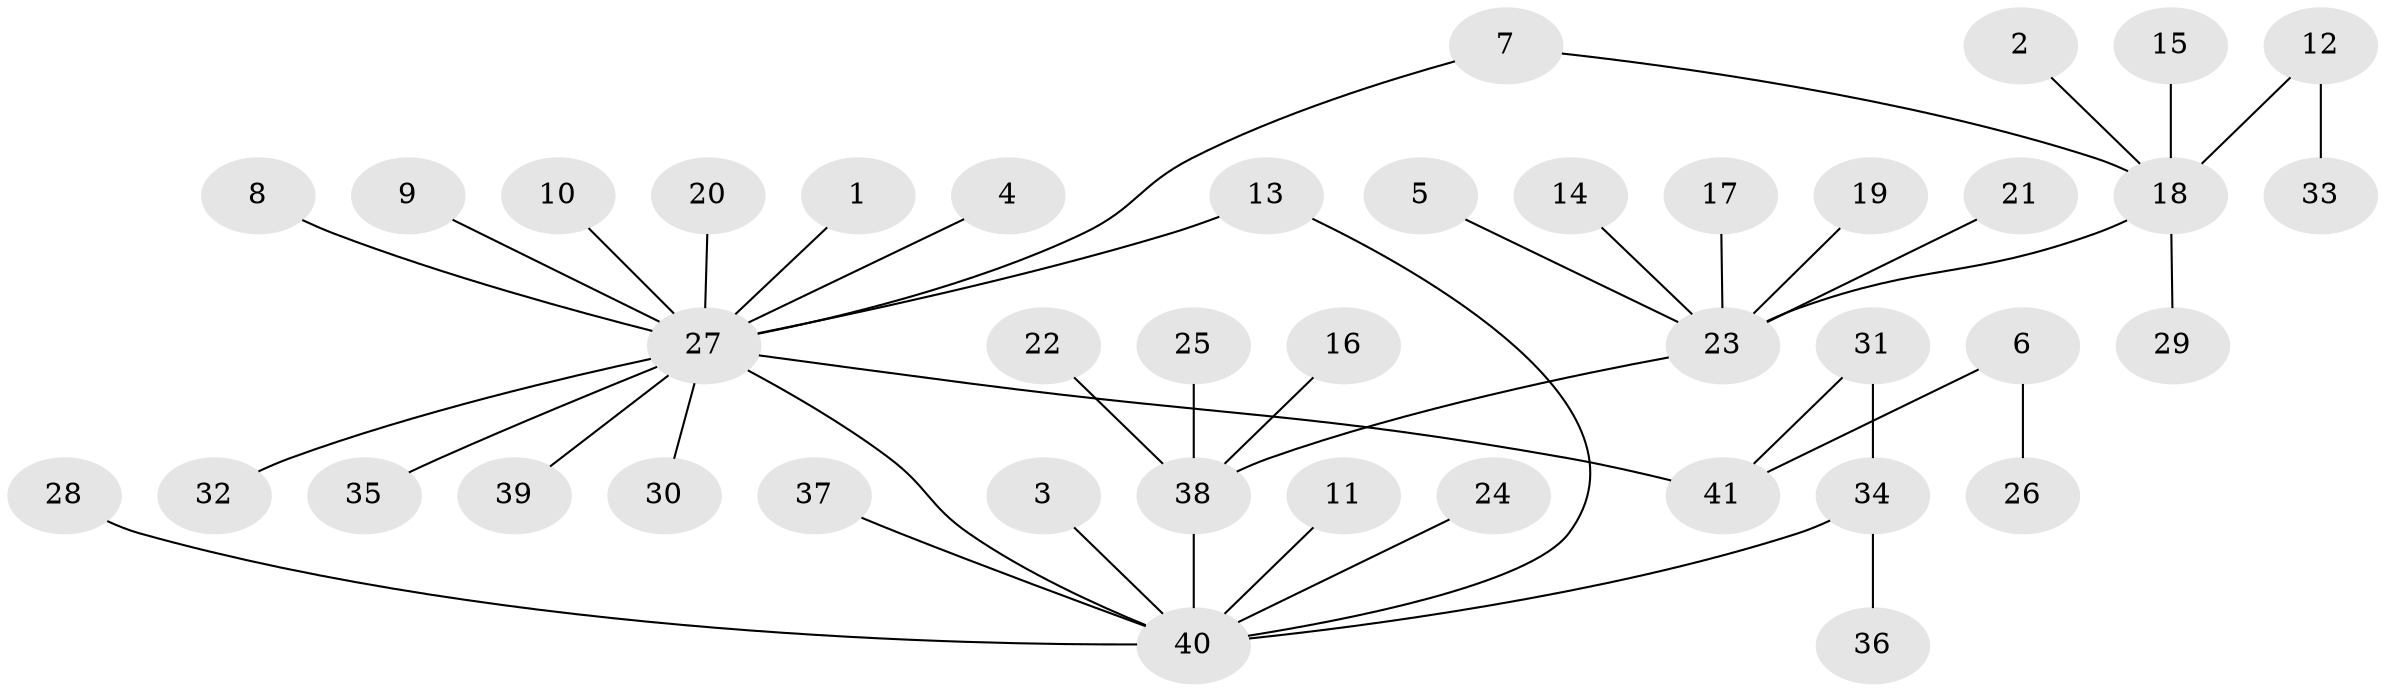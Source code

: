 // original degree distribution, {17: 0.012195121951219513, 3: 0.0975609756097561, 2: 0.10975609756097561, 5: 0.012195121951219513, 1: 0.6951219512195121, 12: 0.012195121951219513, 9: 0.012195121951219513, 4: 0.024390243902439025, 10: 0.012195121951219513, 8: 0.012195121951219513}
// Generated by graph-tools (version 1.1) at 2025/01/03/09/25 03:01:55]
// undirected, 41 vertices, 43 edges
graph export_dot {
graph [start="1"]
  node [color=gray90,style=filled];
  1;
  2;
  3;
  4;
  5;
  6;
  7;
  8;
  9;
  10;
  11;
  12;
  13;
  14;
  15;
  16;
  17;
  18;
  19;
  20;
  21;
  22;
  23;
  24;
  25;
  26;
  27;
  28;
  29;
  30;
  31;
  32;
  33;
  34;
  35;
  36;
  37;
  38;
  39;
  40;
  41;
  1 -- 27 [weight=1.0];
  2 -- 18 [weight=1.0];
  3 -- 40 [weight=1.0];
  4 -- 27 [weight=1.0];
  5 -- 23 [weight=1.0];
  6 -- 26 [weight=1.0];
  6 -- 41 [weight=1.0];
  7 -- 18 [weight=1.0];
  7 -- 27 [weight=1.0];
  8 -- 27 [weight=1.0];
  9 -- 27 [weight=1.0];
  10 -- 27 [weight=1.0];
  11 -- 40 [weight=1.0];
  12 -- 18 [weight=1.0];
  12 -- 33 [weight=1.0];
  13 -- 27 [weight=1.0];
  13 -- 40 [weight=1.0];
  14 -- 23 [weight=1.0];
  15 -- 18 [weight=1.0];
  16 -- 38 [weight=1.0];
  17 -- 23 [weight=1.0];
  18 -- 23 [weight=1.0];
  18 -- 29 [weight=1.0];
  19 -- 23 [weight=1.0];
  20 -- 27 [weight=1.0];
  21 -- 23 [weight=1.0];
  22 -- 38 [weight=1.0];
  23 -- 38 [weight=1.0];
  24 -- 40 [weight=1.0];
  25 -- 38 [weight=1.0];
  27 -- 30 [weight=1.0];
  27 -- 32 [weight=1.0];
  27 -- 35 [weight=1.0];
  27 -- 39 [weight=1.0];
  27 -- 40 [weight=1.0];
  27 -- 41 [weight=1.0];
  28 -- 40 [weight=1.0];
  31 -- 34 [weight=1.0];
  31 -- 41 [weight=1.0];
  34 -- 36 [weight=1.0];
  34 -- 40 [weight=1.0];
  37 -- 40 [weight=1.0];
  38 -- 40 [weight=1.0];
}

